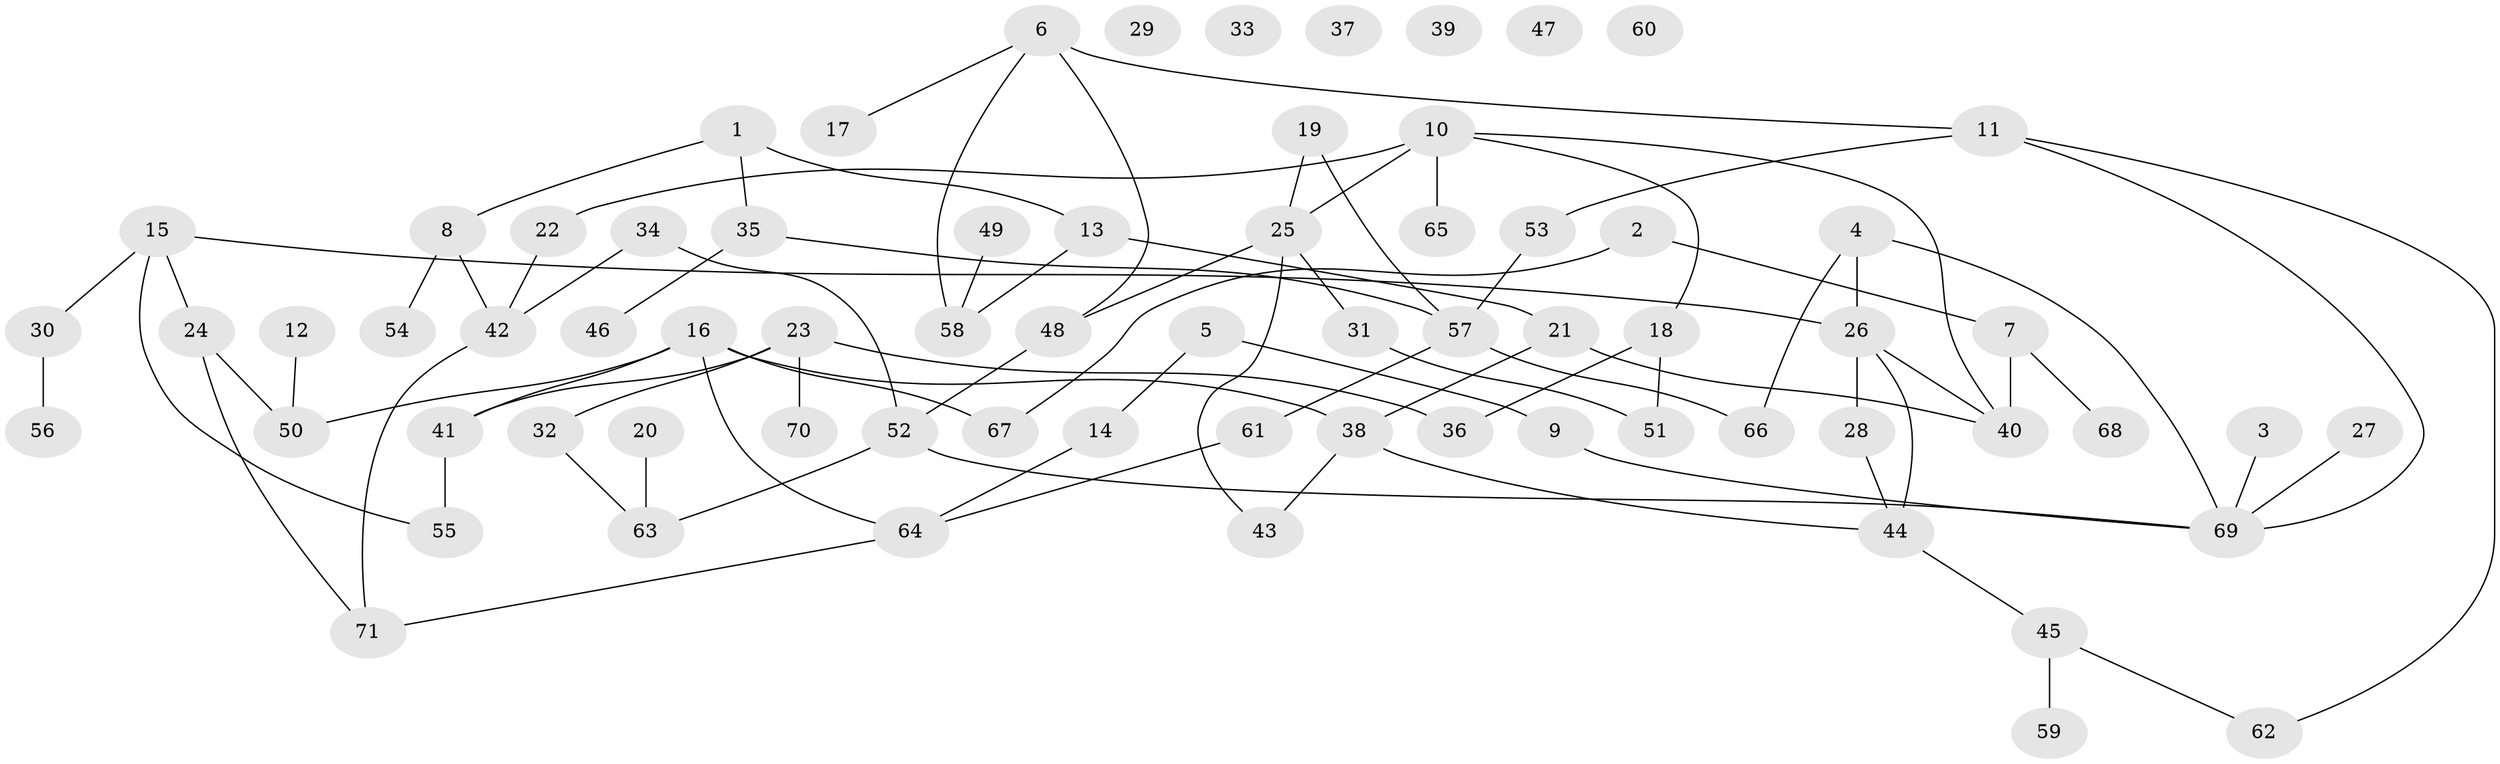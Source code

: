 // coarse degree distribution, {7: 0.023809523809523808, 2: 0.23809523809523808, 5: 0.16666666666666666, 3: 0.09523809523809523, 4: 0.09523809523809523, 1: 0.19047619047619047, 8: 0.023809523809523808, 6: 0.023809523809523808, 0: 0.14285714285714285}
// Generated by graph-tools (version 1.1) at 2025/16/03/04/25 18:16:39]
// undirected, 71 vertices, 86 edges
graph export_dot {
graph [start="1"]
  node [color=gray90,style=filled];
  1;
  2;
  3;
  4;
  5;
  6;
  7;
  8;
  9;
  10;
  11;
  12;
  13;
  14;
  15;
  16;
  17;
  18;
  19;
  20;
  21;
  22;
  23;
  24;
  25;
  26;
  27;
  28;
  29;
  30;
  31;
  32;
  33;
  34;
  35;
  36;
  37;
  38;
  39;
  40;
  41;
  42;
  43;
  44;
  45;
  46;
  47;
  48;
  49;
  50;
  51;
  52;
  53;
  54;
  55;
  56;
  57;
  58;
  59;
  60;
  61;
  62;
  63;
  64;
  65;
  66;
  67;
  68;
  69;
  70;
  71;
  1 -- 8;
  1 -- 13;
  1 -- 35;
  2 -- 7;
  2 -- 67;
  3 -- 69;
  4 -- 26;
  4 -- 66;
  4 -- 69;
  5 -- 9;
  5 -- 14;
  6 -- 11;
  6 -- 17;
  6 -- 48;
  6 -- 58;
  7 -- 40;
  7 -- 68;
  8 -- 42;
  8 -- 54;
  9 -- 69;
  10 -- 18;
  10 -- 22;
  10 -- 25;
  10 -- 40;
  10 -- 65;
  11 -- 53;
  11 -- 62;
  11 -- 69;
  12 -- 50;
  13 -- 21;
  13 -- 58;
  14 -- 64;
  15 -- 24;
  15 -- 26;
  15 -- 30;
  15 -- 55;
  16 -- 38;
  16 -- 41;
  16 -- 50;
  16 -- 64;
  16 -- 67;
  18 -- 36;
  18 -- 51;
  19 -- 25;
  19 -- 57;
  20 -- 63;
  21 -- 38;
  21 -- 40;
  22 -- 42;
  23 -- 32;
  23 -- 36;
  23 -- 41;
  23 -- 70;
  24 -- 50;
  24 -- 71;
  25 -- 31;
  25 -- 43;
  25 -- 48;
  26 -- 28;
  26 -- 40;
  26 -- 44;
  27 -- 69;
  28 -- 44;
  30 -- 56;
  31 -- 51;
  32 -- 63;
  34 -- 42;
  34 -- 52;
  35 -- 46;
  35 -- 57;
  38 -- 43;
  38 -- 44;
  41 -- 55;
  42 -- 71;
  44 -- 45;
  45 -- 59;
  45 -- 62;
  48 -- 52;
  49 -- 58;
  52 -- 63;
  52 -- 69;
  53 -- 57;
  57 -- 61;
  57 -- 66;
  61 -- 64;
  64 -- 71;
}
